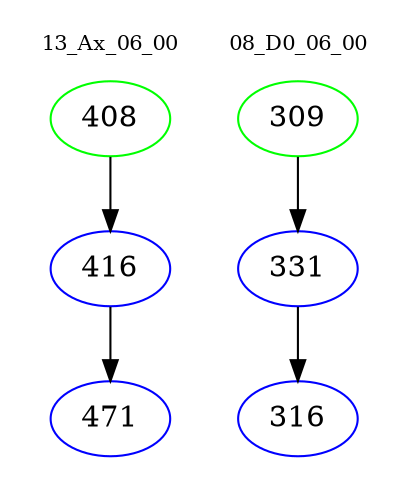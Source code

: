 digraph{
subgraph cluster_0 {
color = white
label = "13_Ax_06_00";
fontsize=10;
T0_408 [label="408", color="green"]
T0_408 -> T0_416 [color="black"]
T0_416 [label="416", color="blue"]
T0_416 -> T0_471 [color="black"]
T0_471 [label="471", color="blue"]
}
subgraph cluster_1 {
color = white
label = "08_D0_06_00";
fontsize=10;
T1_309 [label="309", color="green"]
T1_309 -> T1_331 [color="black"]
T1_331 [label="331", color="blue"]
T1_331 -> T1_316 [color="black"]
T1_316 [label="316", color="blue"]
}
}
